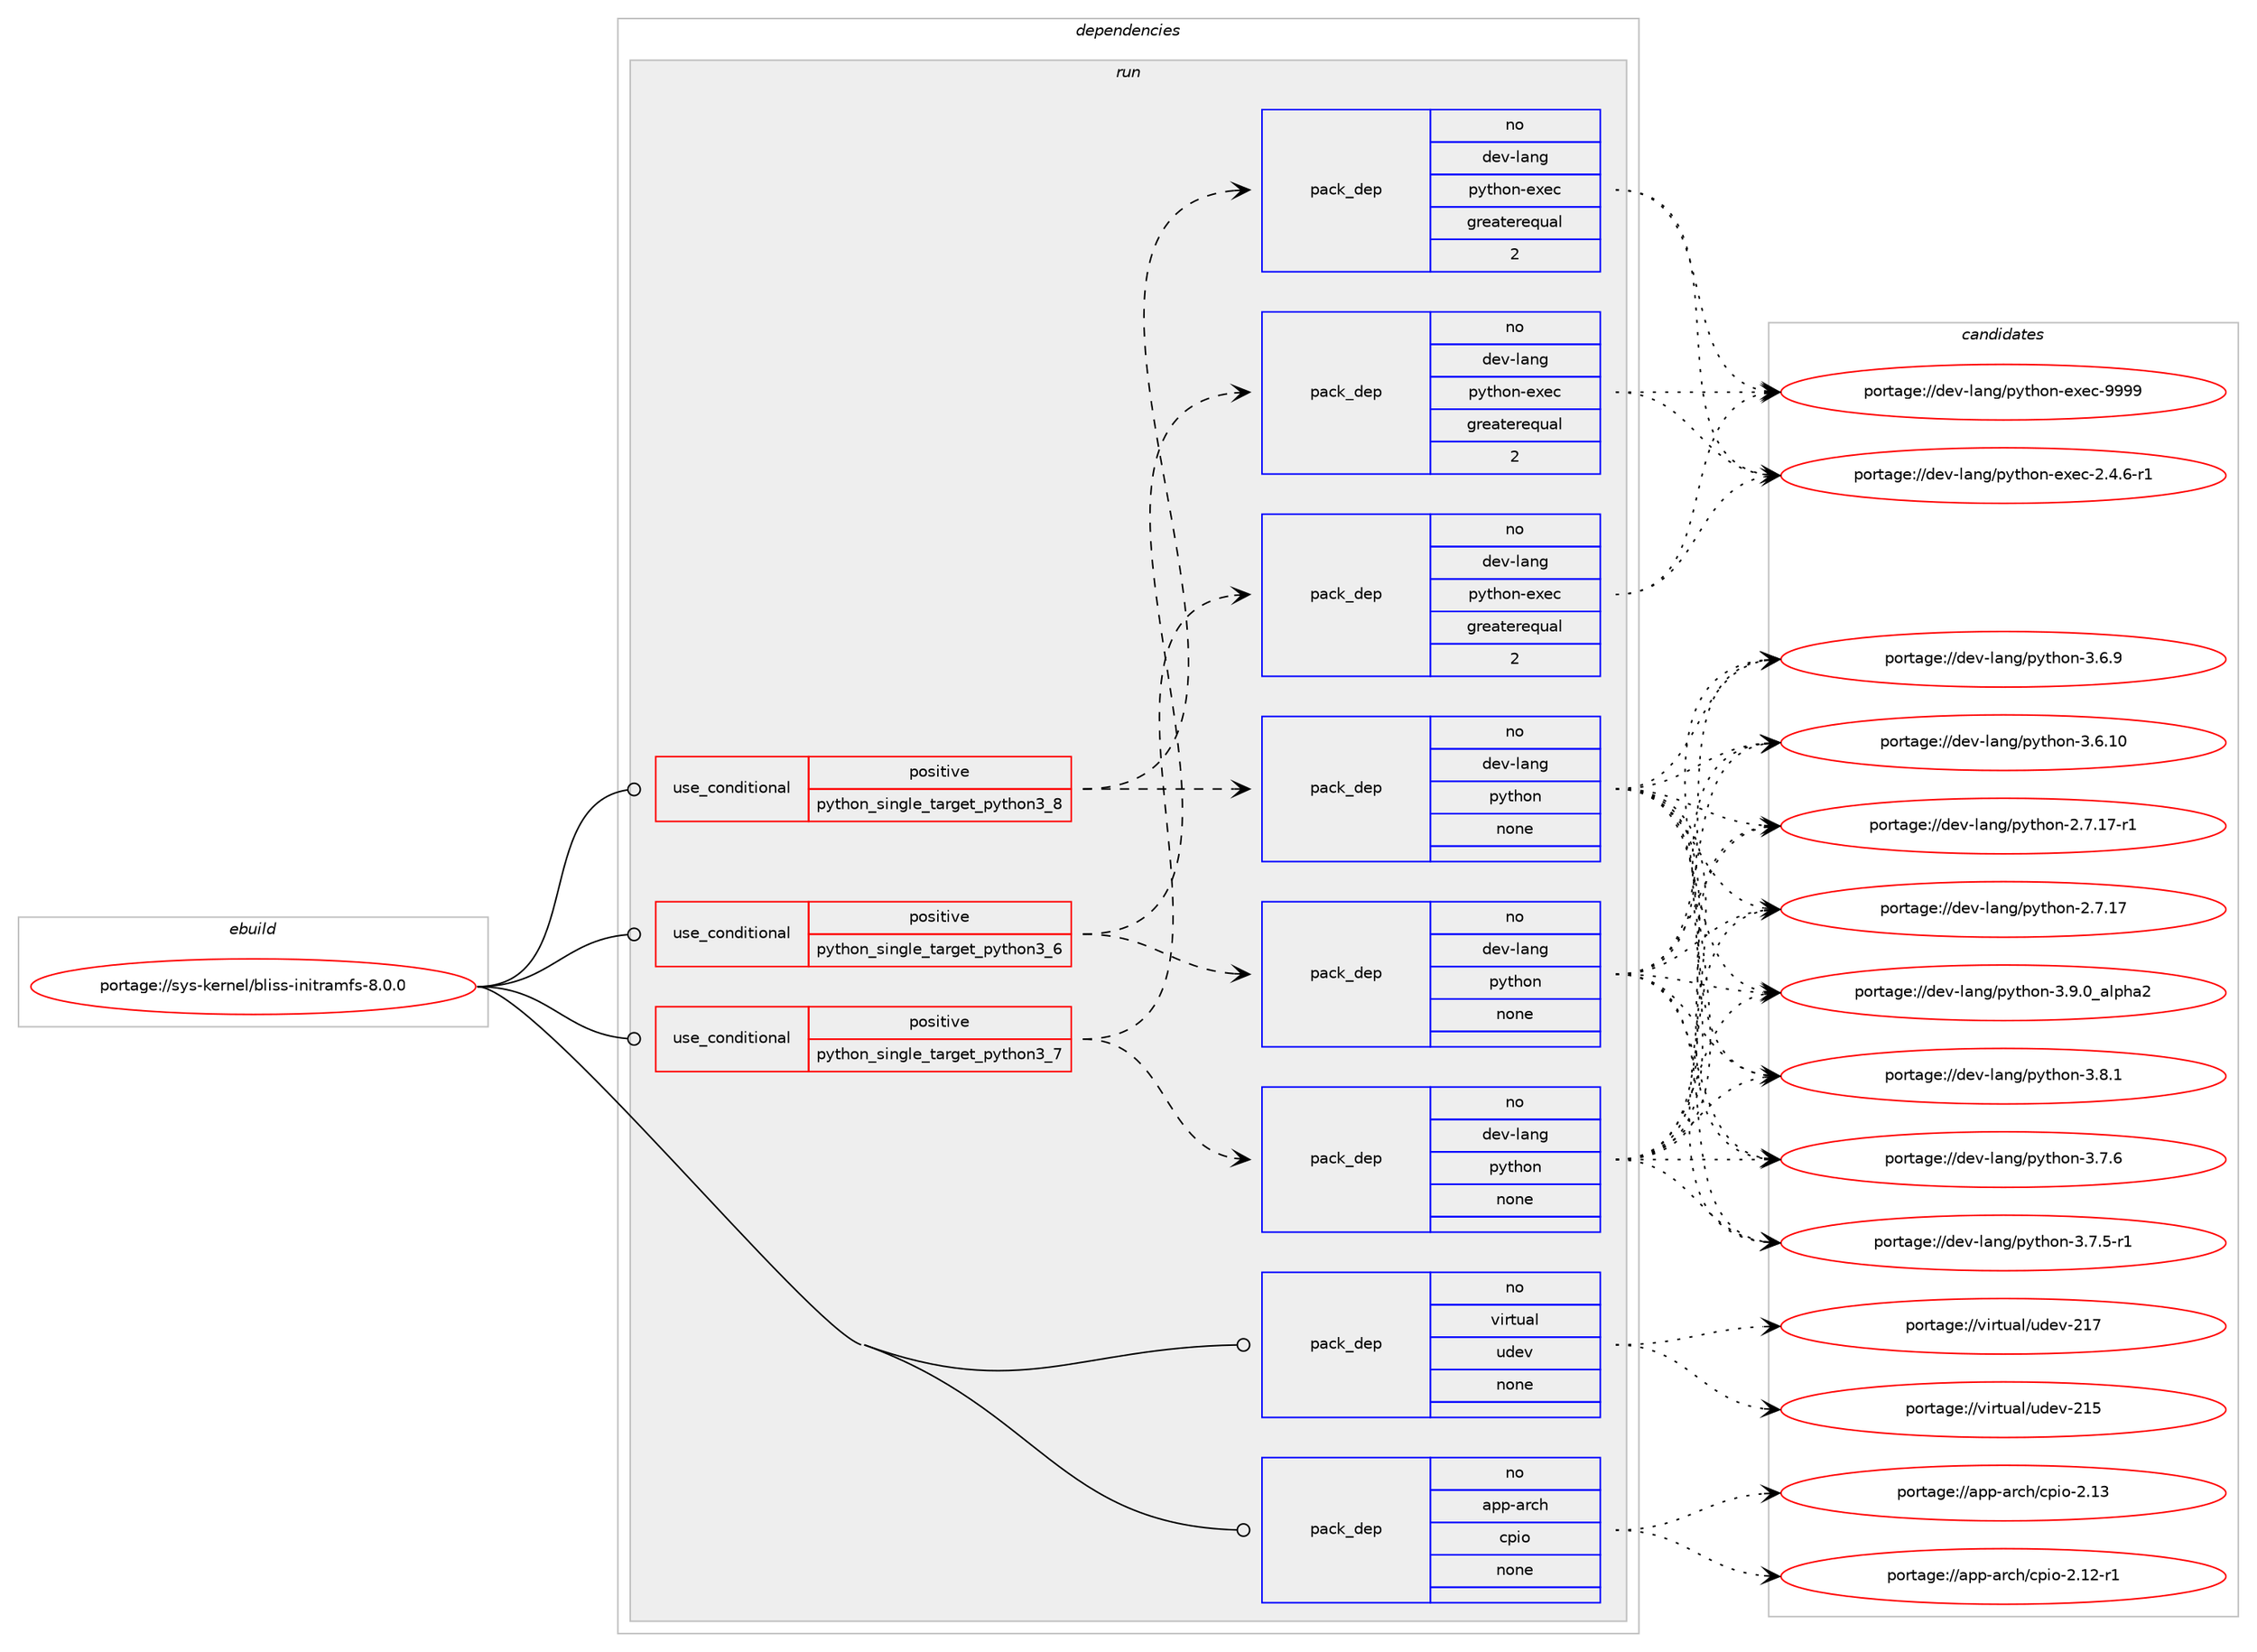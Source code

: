 digraph prolog {

# *************
# Graph options
# *************

newrank=true;
concentrate=true;
compound=true;
graph [rankdir=LR,fontname=Helvetica,fontsize=10,ranksep=1.5];#, ranksep=2.5, nodesep=0.2];
edge  [arrowhead=vee];
node  [fontname=Helvetica,fontsize=10];

# **********
# The ebuild
# **********

subgraph cluster_leftcol {
color=gray;
rank=same;
label=<<i>ebuild</i>>;
id [label="portage://sys-kernel/bliss-initramfs-8.0.0", color=red, width=4, href="../sys-kernel/bliss-initramfs-8.0.0.svg"];
}

# ****************
# The dependencies
# ****************

subgraph cluster_midcol {
color=gray;
label=<<i>dependencies</i>>;
subgraph cluster_compile {
fillcolor="#eeeeee";
style=filled;
label=<<i>compile</i>>;
}
subgraph cluster_compileandrun {
fillcolor="#eeeeee";
style=filled;
label=<<i>compile and run</i>>;
}
subgraph cluster_run {
fillcolor="#eeeeee";
style=filled;
label=<<i>run</i>>;
subgraph cond6011 {
dependency32217 [label=<<TABLE BORDER="0" CELLBORDER="1" CELLSPACING="0" CELLPADDING="4"><TR><TD ROWSPAN="3" CELLPADDING="10">use_conditional</TD></TR><TR><TD>positive</TD></TR><TR><TD>python_single_target_python3_6</TD></TR></TABLE>>, shape=none, color=red];
subgraph pack25397 {
dependency32218 [label=<<TABLE BORDER="0" CELLBORDER="1" CELLSPACING="0" CELLPADDING="4" WIDTH="220"><TR><TD ROWSPAN="6" CELLPADDING="30">pack_dep</TD></TR><TR><TD WIDTH="110">no</TD></TR><TR><TD>dev-lang</TD></TR><TR><TD>python</TD></TR><TR><TD>none</TD></TR><TR><TD></TD></TR></TABLE>>, shape=none, color=blue];
}
dependency32217:e -> dependency32218:w [weight=20,style="dashed",arrowhead="vee"];
subgraph pack25398 {
dependency32219 [label=<<TABLE BORDER="0" CELLBORDER="1" CELLSPACING="0" CELLPADDING="4" WIDTH="220"><TR><TD ROWSPAN="6" CELLPADDING="30">pack_dep</TD></TR><TR><TD WIDTH="110">no</TD></TR><TR><TD>dev-lang</TD></TR><TR><TD>python-exec</TD></TR><TR><TD>greaterequal</TD></TR><TR><TD>2</TD></TR></TABLE>>, shape=none, color=blue];
}
dependency32217:e -> dependency32219:w [weight=20,style="dashed",arrowhead="vee"];
}
id:e -> dependency32217:w [weight=20,style="solid",arrowhead="odot"];
subgraph cond6012 {
dependency32220 [label=<<TABLE BORDER="0" CELLBORDER="1" CELLSPACING="0" CELLPADDING="4"><TR><TD ROWSPAN="3" CELLPADDING="10">use_conditional</TD></TR><TR><TD>positive</TD></TR><TR><TD>python_single_target_python3_7</TD></TR></TABLE>>, shape=none, color=red];
subgraph pack25399 {
dependency32221 [label=<<TABLE BORDER="0" CELLBORDER="1" CELLSPACING="0" CELLPADDING="4" WIDTH="220"><TR><TD ROWSPAN="6" CELLPADDING="30">pack_dep</TD></TR><TR><TD WIDTH="110">no</TD></TR><TR><TD>dev-lang</TD></TR><TR><TD>python</TD></TR><TR><TD>none</TD></TR><TR><TD></TD></TR></TABLE>>, shape=none, color=blue];
}
dependency32220:e -> dependency32221:w [weight=20,style="dashed",arrowhead="vee"];
subgraph pack25400 {
dependency32222 [label=<<TABLE BORDER="0" CELLBORDER="1" CELLSPACING="0" CELLPADDING="4" WIDTH="220"><TR><TD ROWSPAN="6" CELLPADDING="30">pack_dep</TD></TR><TR><TD WIDTH="110">no</TD></TR><TR><TD>dev-lang</TD></TR><TR><TD>python-exec</TD></TR><TR><TD>greaterequal</TD></TR><TR><TD>2</TD></TR></TABLE>>, shape=none, color=blue];
}
dependency32220:e -> dependency32222:w [weight=20,style="dashed",arrowhead="vee"];
}
id:e -> dependency32220:w [weight=20,style="solid",arrowhead="odot"];
subgraph cond6013 {
dependency32223 [label=<<TABLE BORDER="0" CELLBORDER="1" CELLSPACING="0" CELLPADDING="4"><TR><TD ROWSPAN="3" CELLPADDING="10">use_conditional</TD></TR><TR><TD>positive</TD></TR><TR><TD>python_single_target_python3_8</TD></TR></TABLE>>, shape=none, color=red];
subgraph pack25401 {
dependency32224 [label=<<TABLE BORDER="0" CELLBORDER="1" CELLSPACING="0" CELLPADDING="4" WIDTH="220"><TR><TD ROWSPAN="6" CELLPADDING="30">pack_dep</TD></TR><TR><TD WIDTH="110">no</TD></TR><TR><TD>dev-lang</TD></TR><TR><TD>python</TD></TR><TR><TD>none</TD></TR><TR><TD></TD></TR></TABLE>>, shape=none, color=blue];
}
dependency32223:e -> dependency32224:w [weight=20,style="dashed",arrowhead="vee"];
subgraph pack25402 {
dependency32225 [label=<<TABLE BORDER="0" CELLBORDER="1" CELLSPACING="0" CELLPADDING="4" WIDTH="220"><TR><TD ROWSPAN="6" CELLPADDING="30">pack_dep</TD></TR><TR><TD WIDTH="110">no</TD></TR><TR><TD>dev-lang</TD></TR><TR><TD>python-exec</TD></TR><TR><TD>greaterequal</TD></TR><TR><TD>2</TD></TR></TABLE>>, shape=none, color=blue];
}
dependency32223:e -> dependency32225:w [weight=20,style="dashed",arrowhead="vee"];
}
id:e -> dependency32223:w [weight=20,style="solid",arrowhead="odot"];
subgraph pack25403 {
dependency32226 [label=<<TABLE BORDER="0" CELLBORDER="1" CELLSPACING="0" CELLPADDING="4" WIDTH="220"><TR><TD ROWSPAN="6" CELLPADDING="30">pack_dep</TD></TR><TR><TD WIDTH="110">no</TD></TR><TR><TD>app-arch</TD></TR><TR><TD>cpio</TD></TR><TR><TD>none</TD></TR><TR><TD></TD></TR></TABLE>>, shape=none, color=blue];
}
id:e -> dependency32226:w [weight=20,style="solid",arrowhead="odot"];
subgraph pack25404 {
dependency32227 [label=<<TABLE BORDER="0" CELLBORDER="1" CELLSPACING="0" CELLPADDING="4" WIDTH="220"><TR><TD ROWSPAN="6" CELLPADDING="30">pack_dep</TD></TR><TR><TD WIDTH="110">no</TD></TR><TR><TD>virtual</TD></TR><TR><TD>udev</TD></TR><TR><TD>none</TD></TR><TR><TD></TD></TR></TABLE>>, shape=none, color=blue];
}
id:e -> dependency32227:w [weight=20,style="solid",arrowhead="odot"];
}
}

# **************
# The candidates
# **************

subgraph cluster_choices {
rank=same;
color=gray;
label=<<i>candidates</i>>;

subgraph choice25397 {
color=black;
nodesep=1;
choice10010111845108971101034711212111610411111045514657464895971081121049750 [label="portage://dev-lang/python-3.9.0_alpha2", color=red, width=4,href="../dev-lang/python-3.9.0_alpha2.svg"];
choice100101118451089711010347112121116104111110455146564649 [label="portage://dev-lang/python-3.8.1", color=red, width=4,href="../dev-lang/python-3.8.1.svg"];
choice100101118451089711010347112121116104111110455146554654 [label="portage://dev-lang/python-3.7.6", color=red, width=4,href="../dev-lang/python-3.7.6.svg"];
choice1001011184510897110103471121211161041111104551465546534511449 [label="portage://dev-lang/python-3.7.5-r1", color=red, width=4,href="../dev-lang/python-3.7.5-r1.svg"];
choice100101118451089711010347112121116104111110455146544657 [label="portage://dev-lang/python-3.6.9", color=red, width=4,href="../dev-lang/python-3.6.9.svg"];
choice10010111845108971101034711212111610411111045514654464948 [label="portage://dev-lang/python-3.6.10", color=red, width=4,href="../dev-lang/python-3.6.10.svg"];
choice100101118451089711010347112121116104111110455046554649554511449 [label="portage://dev-lang/python-2.7.17-r1", color=red, width=4,href="../dev-lang/python-2.7.17-r1.svg"];
choice10010111845108971101034711212111610411111045504655464955 [label="portage://dev-lang/python-2.7.17", color=red, width=4,href="../dev-lang/python-2.7.17.svg"];
dependency32218:e -> choice10010111845108971101034711212111610411111045514657464895971081121049750:w [style=dotted,weight="100"];
dependency32218:e -> choice100101118451089711010347112121116104111110455146564649:w [style=dotted,weight="100"];
dependency32218:e -> choice100101118451089711010347112121116104111110455146554654:w [style=dotted,weight="100"];
dependency32218:e -> choice1001011184510897110103471121211161041111104551465546534511449:w [style=dotted,weight="100"];
dependency32218:e -> choice100101118451089711010347112121116104111110455146544657:w [style=dotted,weight="100"];
dependency32218:e -> choice10010111845108971101034711212111610411111045514654464948:w [style=dotted,weight="100"];
dependency32218:e -> choice100101118451089711010347112121116104111110455046554649554511449:w [style=dotted,weight="100"];
dependency32218:e -> choice10010111845108971101034711212111610411111045504655464955:w [style=dotted,weight="100"];
}
subgraph choice25398 {
color=black;
nodesep=1;
choice10010111845108971101034711212111610411111045101120101994557575757 [label="portage://dev-lang/python-exec-9999", color=red, width=4,href="../dev-lang/python-exec-9999.svg"];
choice10010111845108971101034711212111610411111045101120101994550465246544511449 [label="portage://dev-lang/python-exec-2.4.6-r1", color=red, width=4,href="../dev-lang/python-exec-2.4.6-r1.svg"];
dependency32219:e -> choice10010111845108971101034711212111610411111045101120101994557575757:w [style=dotted,weight="100"];
dependency32219:e -> choice10010111845108971101034711212111610411111045101120101994550465246544511449:w [style=dotted,weight="100"];
}
subgraph choice25399 {
color=black;
nodesep=1;
choice10010111845108971101034711212111610411111045514657464895971081121049750 [label="portage://dev-lang/python-3.9.0_alpha2", color=red, width=4,href="../dev-lang/python-3.9.0_alpha2.svg"];
choice100101118451089711010347112121116104111110455146564649 [label="portage://dev-lang/python-3.8.1", color=red, width=4,href="../dev-lang/python-3.8.1.svg"];
choice100101118451089711010347112121116104111110455146554654 [label="portage://dev-lang/python-3.7.6", color=red, width=4,href="../dev-lang/python-3.7.6.svg"];
choice1001011184510897110103471121211161041111104551465546534511449 [label="portage://dev-lang/python-3.7.5-r1", color=red, width=4,href="../dev-lang/python-3.7.5-r1.svg"];
choice100101118451089711010347112121116104111110455146544657 [label="portage://dev-lang/python-3.6.9", color=red, width=4,href="../dev-lang/python-3.6.9.svg"];
choice10010111845108971101034711212111610411111045514654464948 [label="portage://dev-lang/python-3.6.10", color=red, width=4,href="../dev-lang/python-3.6.10.svg"];
choice100101118451089711010347112121116104111110455046554649554511449 [label="portage://dev-lang/python-2.7.17-r1", color=red, width=4,href="../dev-lang/python-2.7.17-r1.svg"];
choice10010111845108971101034711212111610411111045504655464955 [label="portage://dev-lang/python-2.7.17", color=red, width=4,href="../dev-lang/python-2.7.17.svg"];
dependency32221:e -> choice10010111845108971101034711212111610411111045514657464895971081121049750:w [style=dotted,weight="100"];
dependency32221:e -> choice100101118451089711010347112121116104111110455146564649:w [style=dotted,weight="100"];
dependency32221:e -> choice100101118451089711010347112121116104111110455146554654:w [style=dotted,weight="100"];
dependency32221:e -> choice1001011184510897110103471121211161041111104551465546534511449:w [style=dotted,weight="100"];
dependency32221:e -> choice100101118451089711010347112121116104111110455146544657:w [style=dotted,weight="100"];
dependency32221:e -> choice10010111845108971101034711212111610411111045514654464948:w [style=dotted,weight="100"];
dependency32221:e -> choice100101118451089711010347112121116104111110455046554649554511449:w [style=dotted,weight="100"];
dependency32221:e -> choice10010111845108971101034711212111610411111045504655464955:w [style=dotted,weight="100"];
}
subgraph choice25400 {
color=black;
nodesep=1;
choice10010111845108971101034711212111610411111045101120101994557575757 [label="portage://dev-lang/python-exec-9999", color=red, width=4,href="../dev-lang/python-exec-9999.svg"];
choice10010111845108971101034711212111610411111045101120101994550465246544511449 [label="portage://dev-lang/python-exec-2.4.6-r1", color=red, width=4,href="../dev-lang/python-exec-2.4.6-r1.svg"];
dependency32222:e -> choice10010111845108971101034711212111610411111045101120101994557575757:w [style=dotted,weight="100"];
dependency32222:e -> choice10010111845108971101034711212111610411111045101120101994550465246544511449:w [style=dotted,weight="100"];
}
subgraph choice25401 {
color=black;
nodesep=1;
choice10010111845108971101034711212111610411111045514657464895971081121049750 [label="portage://dev-lang/python-3.9.0_alpha2", color=red, width=4,href="../dev-lang/python-3.9.0_alpha2.svg"];
choice100101118451089711010347112121116104111110455146564649 [label="portage://dev-lang/python-3.8.1", color=red, width=4,href="../dev-lang/python-3.8.1.svg"];
choice100101118451089711010347112121116104111110455146554654 [label="portage://dev-lang/python-3.7.6", color=red, width=4,href="../dev-lang/python-3.7.6.svg"];
choice1001011184510897110103471121211161041111104551465546534511449 [label="portage://dev-lang/python-3.7.5-r1", color=red, width=4,href="../dev-lang/python-3.7.5-r1.svg"];
choice100101118451089711010347112121116104111110455146544657 [label="portage://dev-lang/python-3.6.9", color=red, width=4,href="../dev-lang/python-3.6.9.svg"];
choice10010111845108971101034711212111610411111045514654464948 [label="portage://dev-lang/python-3.6.10", color=red, width=4,href="../dev-lang/python-3.6.10.svg"];
choice100101118451089711010347112121116104111110455046554649554511449 [label="portage://dev-lang/python-2.7.17-r1", color=red, width=4,href="../dev-lang/python-2.7.17-r1.svg"];
choice10010111845108971101034711212111610411111045504655464955 [label="portage://dev-lang/python-2.7.17", color=red, width=4,href="../dev-lang/python-2.7.17.svg"];
dependency32224:e -> choice10010111845108971101034711212111610411111045514657464895971081121049750:w [style=dotted,weight="100"];
dependency32224:e -> choice100101118451089711010347112121116104111110455146564649:w [style=dotted,weight="100"];
dependency32224:e -> choice100101118451089711010347112121116104111110455146554654:w [style=dotted,weight="100"];
dependency32224:e -> choice1001011184510897110103471121211161041111104551465546534511449:w [style=dotted,weight="100"];
dependency32224:e -> choice100101118451089711010347112121116104111110455146544657:w [style=dotted,weight="100"];
dependency32224:e -> choice10010111845108971101034711212111610411111045514654464948:w [style=dotted,weight="100"];
dependency32224:e -> choice100101118451089711010347112121116104111110455046554649554511449:w [style=dotted,weight="100"];
dependency32224:e -> choice10010111845108971101034711212111610411111045504655464955:w [style=dotted,weight="100"];
}
subgraph choice25402 {
color=black;
nodesep=1;
choice10010111845108971101034711212111610411111045101120101994557575757 [label="portage://dev-lang/python-exec-9999", color=red, width=4,href="../dev-lang/python-exec-9999.svg"];
choice10010111845108971101034711212111610411111045101120101994550465246544511449 [label="portage://dev-lang/python-exec-2.4.6-r1", color=red, width=4,href="../dev-lang/python-exec-2.4.6-r1.svg"];
dependency32225:e -> choice10010111845108971101034711212111610411111045101120101994557575757:w [style=dotted,weight="100"];
dependency32225:e -> choice10010111845108971101034711212111610411111045101120101994550465246544511449:w [style=dotted,weight="100"];
}
subgraph choice25403 {
color=black;
nodesep=1;
choice9711211245971149910447991121051114550464951 [label="portage://app-arch/cpio-2.13", color=red, width=4,href="../app-arch/cpio-2.13.svg"];
choice97112112459711499104479911210511145504649504511449 [label="portage://app-arch/cpio-2.12-r1", color=red, width=4,href="../app-arch/cpio-2.12-r1.svg"];
dependency32226:e -> choice9711211245971149910447991121051114550464951:w [style=dotted,weight="100"];
dependency32226:e -> choice97112112459711499104479911210511145504649504511449:w [style=dotted,weight="100"];
}
subgraph choice25404 {
color=black;
nodesep=1;
choice118105114116117971084711710010111845504955 [label="portage://virtual/udev-217", color=red, width=4,href="../virtual/udev-217.svg"];
choice118105114116117971084711710010111845504953 [label="portage://virtual/udev-215", color=red, width=4,href="../virtual/udev-215.svg"];
dependency32227:e -> choice118105114116117971084711710010111845504955:w [style=dotted,weight="100"];
dependency32227:e -> choice118105114116117971084711710010111845504953:w [style=dotted,weight="100"];
}
}

}
